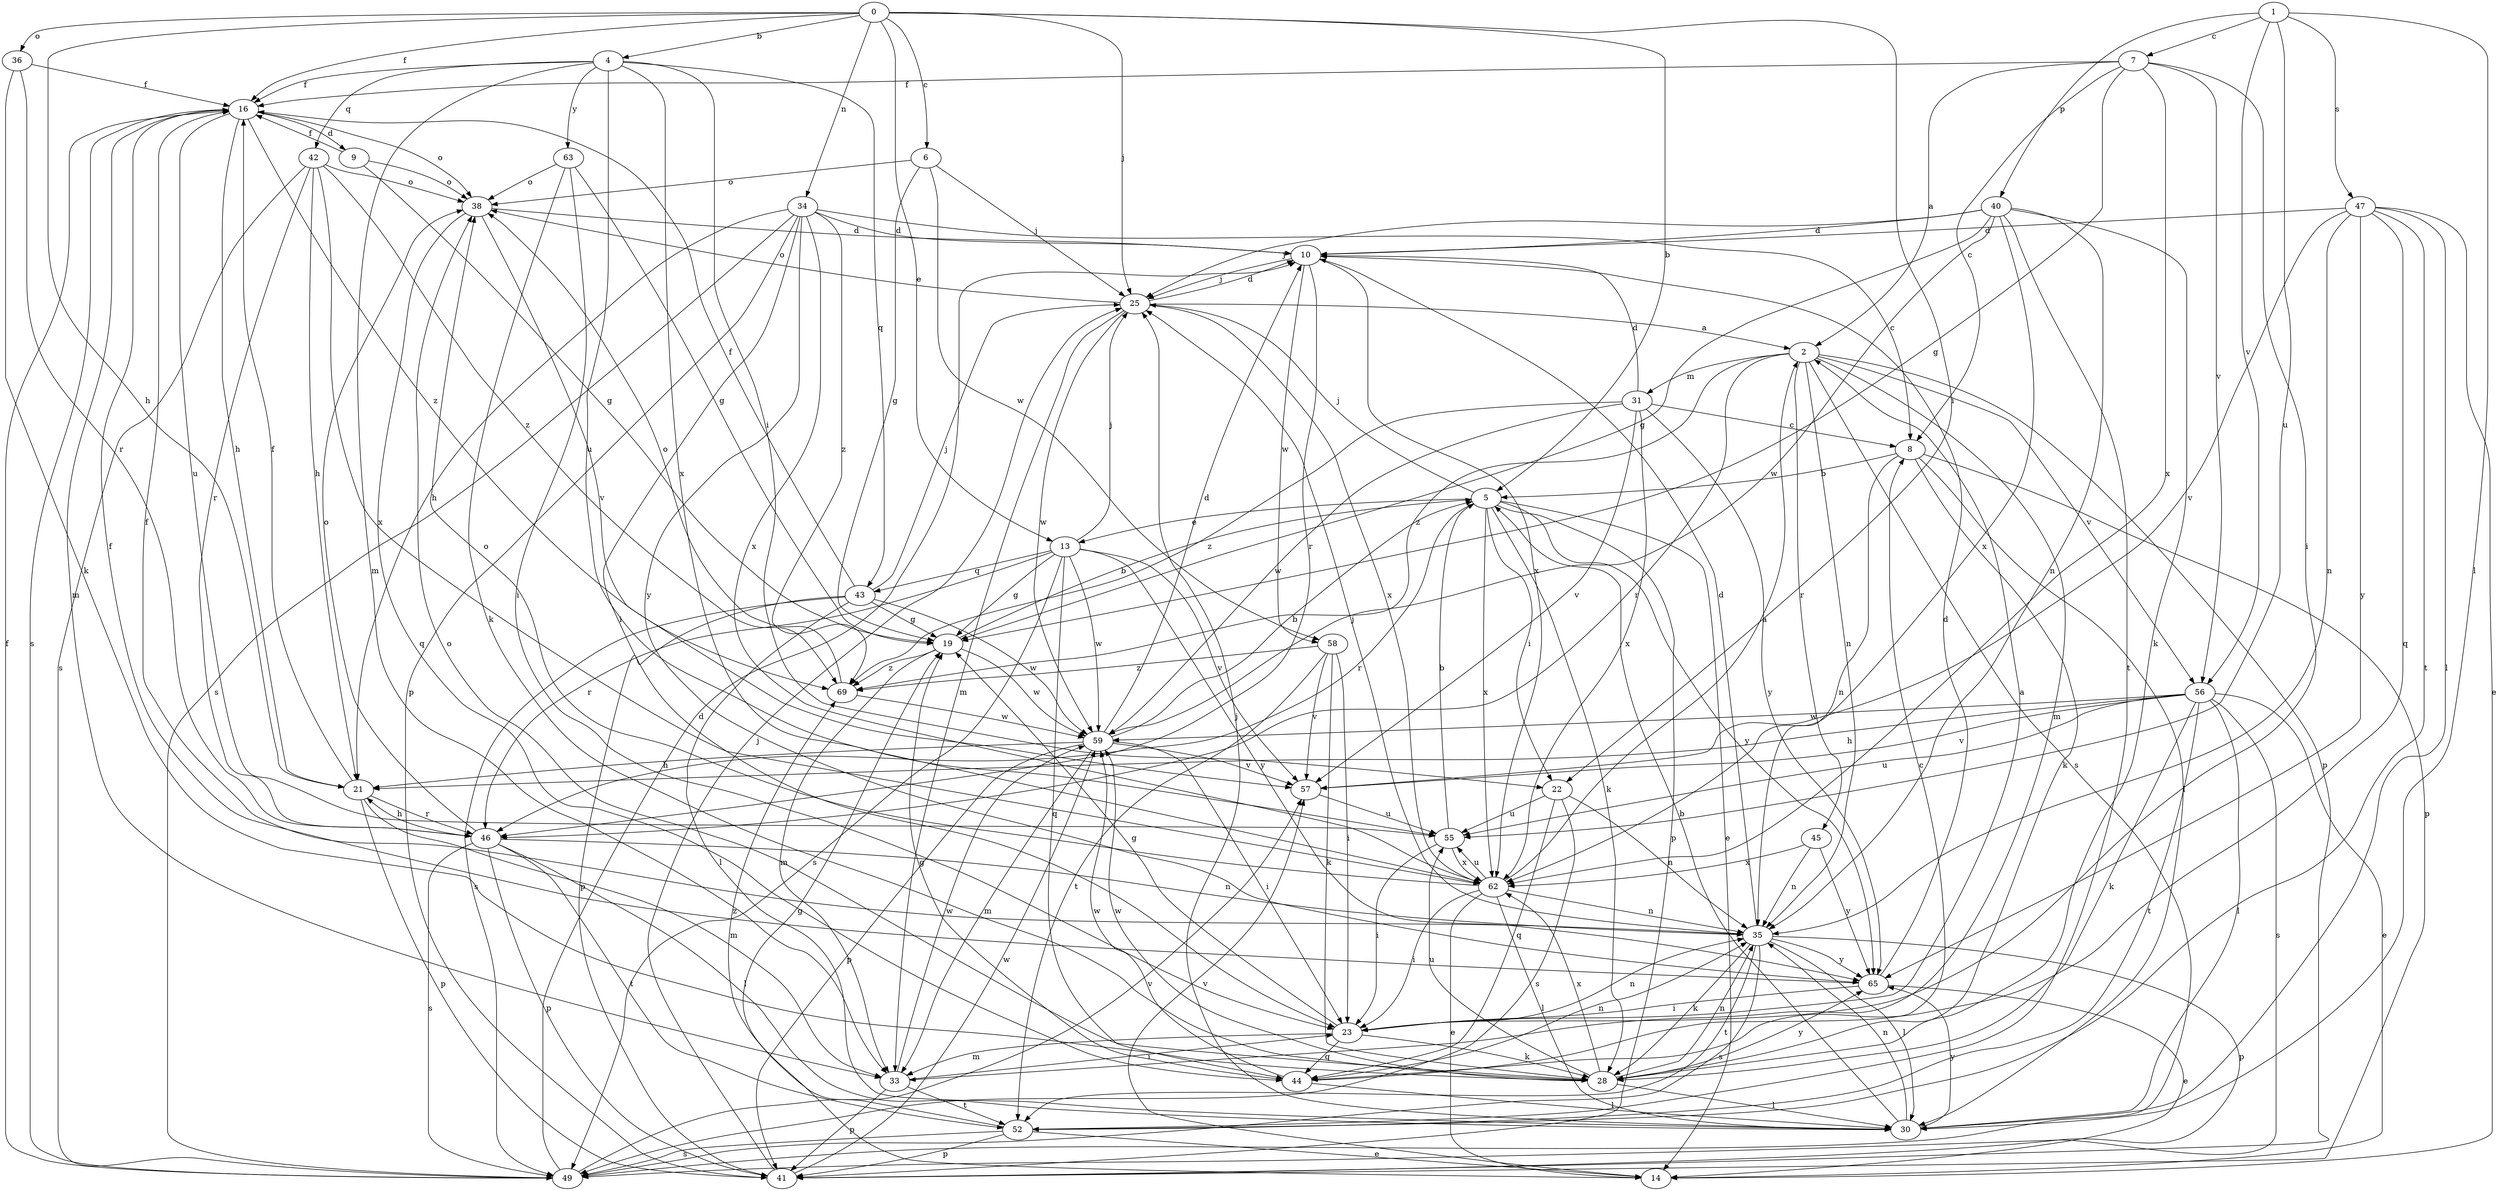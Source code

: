strict digraph  {
0;
1;
2;
4;
5;
6;
7;
8;
9;
10;
13;
14;
16;
19;
21;
22;
23;
25;
28;
30;
31;
33;
34;
35;
36;
38;
40;
41;
42;
43;
44;
45;
46;
47;
49;
52;
55;
56;
57;
58;
59;
62;
63;
65;
69;
0 -> 4  [label=b];
0 -> 5  [label=b];
0 -> 6  [label=c];
0 -> 13  [label=e];
0 -> 16  [label=f];
0 -> 21  [label=h];
0 -> 22  [label=i];
0 -> 25  [label=j];
0 -> 34  [label=n];
0 -> 36  [label=o];
1 -> 7  [label=c];
1 -> 30  [label=l];
1 -> 40  [label=p];
1 -> 47  [label=s];
1 -> 55  [label=u];
1 -> 56  [label=v];
2 -> 31  [label=m];
2 -> 33  [label=m];
2 -> 35  [label=n];
2 -> 41  [label=p];
2 -> 45  [label=r];
2 -> 46  [label=r];
2 -> 49  [label=s];
2 -> 56  [label=v];
2 -> 69  [label=z];
4 -> 16  [label=f];
4 -> 22  [label=i];
4 -> 33  [label=m];
4 -> 42  [label=q];
4 -> 43  [label=q];
4 -> 55  [label=u];
4 -> 62  [label=x];
4 -> 63  [label=y];
5 -> 13  [label=e];
5 -> 14  [label=e];
5 -> 22  [label=i];
5 -> 25  [label=j];
5 -> 28  [label=k];
5 -> 41  [label=p];
5 -> 46  [label=r];
5 -> 62  [label=x];
5 -> 65  [label=y];
6 -> 19  [label=g];
6 -> 25  [label=j];
6 -> 38  [label=o];
6 -> 58  [label=w];
7 -> 2  [label=a];
7 -> 8  [label=c];
7 -> 16  [label=f];
7 -> 19  [label=g];
7 -> 23  [label=i];
7 -> 56  [label=v];
7 -> 62  [label=x];
8 -> 5  [label=b];
8 -> 28  [label=k];
8 -> 30  [label=l];
8 -> 35  [label=n];
8 -> 41  [label=p];
9 -> 16  [label=f];
9 -> 19  [label=g];
9 -> 38  [label=o];
10 -> 25  [label=j];
10 -> 46  [label=r];
10 -> 58  [label=w];
10 -> 62  [label=x];
13 -> 19  [label=g];
13 -> 25  [label=j];
13 -> 43  [label=q];
13 -> 44  [label=q];
13 -> 46  [label=r];
13 -> 49  [label=s];
13 -> 57  [label=v];
13 -> 59  [label=w];
13 -> 65  [label=y];
14 -> 19  [label=g];
14 -> 57  [label=v];
16 -> 9  [label=d];
16 -> 21  [label=h];
16 -> 33  [label=m];
16 -> 38  [label=o];
16 -> 49  [label=s];
16 -> 55  [label=u];
16 -> 69  [label=z];
19 -> 5  [label=b];
19 -> 33  [label=m];
19 -> 59  [label=w];
19 -> 69  [label=z];
21 -> 16  [label=f];
21 -> 33  [label=m];
21 -> 41  [label=p];
21 -> 46  [label=r];
22 -> 35  [label=n];
22 -> 44  [label=q];
22 -> 49  [label=s];
22 -> 55  [label=u];
23 -> 2  [label=a];
23 -> 19  [label=g];
23 -> 28  [label=k];
23 -> 33  [label=m];
23 -> 35  [label=n];
23 -> 44  [label=q];
25 -> 2  [label=a];
25 -> 10  [label=d];
25 -> 33  [label=m];
25 -> 38  [label=o];
25 -> 59  [label=w];
25 -> 62  [label=x];
28 -> 30  [label=l];
28 -> 35  [label=n];
28 -> 38  [label=o];
28 -> 55  [label=u];
28 -> 59  [label=w];
28 -> 62  [label=x];
28 -> 65  [label=y];
30 -> 5  [label=b];
30 -> 25  [label=j];
30 -> 35  [label=n];
30 -> 65  [label=y];
31 -> 8  [label=c];
31 -> 10  [label=d];
31 -> 57  [label=v];
31 -> 59  [label=w];
31 -> 62  [label=x];
31 -> 65  [label=y];
31 -> 69  [label=z];
33 -> 23  [label=i];
33 -> 41  [label=p];
33 -> 52  [label=t];
33 -> 59  [label=w];
34 -> 8  [label=c];
34 -> 10  [label=d];
34 -> 21  [label=h];
34 -> 23  [label=i];
34 -> 41  [label=p];
34 -> 49  [label=s];
34 -> 62  [label=x];
34 -> 65  [label=y];
34 -> 69  [label=z];
35 -> 10  [label=d];
35 -> 16  [label=f];
35 -> 25  [label=j];
35 -> 28  [label=k];
35 -> 30  [label=l];
35 -> 41  [label=p];
35 -> 49  [label=s];
35 -> 52  [label=t];
35 -> 65  [label=y];
36 -> 16  [label=f];
36 -> 28  [label=k];
36 -> 46  [label=r];
38 -> 10  [label=d];
38 -> 44  [label=q];
38 -> 57  [label=v];
40 -> 10  [label=d];
40 -> 19  [label=g];
40 -> 25  [label=j];
40 -> 28  [label=k];
40 -> 35  [label=n];
40 -> 52  [label=t];
40 -> 59  [label=w];
40 -> 62  [label=x];
41 -> 25  [label=j];
41 -> 59  [label=w];
42 -> 21  [label=h];
42 -> 38  [label=o];
42 -> 46  [label=r];
42 -> 49  [label=s];
42 -> 62  [label=x];
42 -> 69  [label=z];
43 -> 16  [label=f];
43 -> 19  [label=g];
43 -> 25  [label=j];
43 -> 30  [label=l];
43 -> 41  [label=p];
43 -> 49  [label=s];
43 -> 59  [label=w];
44 -> 8  [label=c];
44 -> 19  [label=g];
44 -> 30  [label=l];
44 -> 35  [label=n];
44 -> 59  [label=w];
45 -> 35  [label=n];
45 -> 62  [label=x];
45 -> 65  [label=y];
46 -> 21  [label=h];
46 -> 30  [label=l];
46 -> 35  [label=n];
46 -> 38  [label=o];
46 -> 41  [label=p];
46 -> 49  [label=s];
46 -> 52  [label=t];
47 -> 10  [label=d];
47 -> 14  [label=e];
47 -> 30  [label=l];
47 -> 35  [label=n];
47 -> 44  [label=q];
47 -> 52  [label=t];
47 -> 57  [label=v];
47 -> 65  [label=y];
49 -> 10  [label=d];
49 -> 16  [label=f];
49 -> 57  [label=v];
52 -> 14  [label=e];
52 -> 41  [label=p];
52 -> 49  [label=s];
52 -> 69  [label=z];
55 -> 5  [label=b];
55 -> 23  [label=i];
55 -> 62  [label=x];
56 -> 14  [label=e];
56 -> 21  [label=h];
56 -> 28  [label=k];
56 -> 30  [label=l];
56 -> 49  [label=s];
56 -> 52  [label=t];
56 -> 55  [label=u];
56 -> 57  [label=v];
56 -> 59  [label=w];
57 -> 55  [label=u];
58 -> 23  [label=i];
58 -> 28  [label=k];
58 -> 52  [label=t];
58 -> 57  [label=v];
58 -> 69  [label=z];
59 -> 5  [label=b];
59 -> 10  [label=d];
59 -> 21  [label=h];
59 -> 23  [label=i];
59 -> 33  [label=m];
59 -> 41  [label=p];
59 -> 57  [label=v];
62 -> 2  [label=a];
62 -> 14  [label=e];
62 -> 23  [label=i];
62 -> 30  [label=l];
62 -> 35  [label=n];
62 -> 38  [label=o];
62 -> 55  [label=u];
63 -> 19  [label=g];
63 -> 23  [label=i];
63 -> 28  [label=k];
63 -> 38  [label=o];
65 -> 10  [label=d];
65 -> 14  [label=e];
65 -> 16  [label=f];
65 -> 23  [label=i];
69 -> 38  [label=o];
69 -> 59  [label=w];
}
